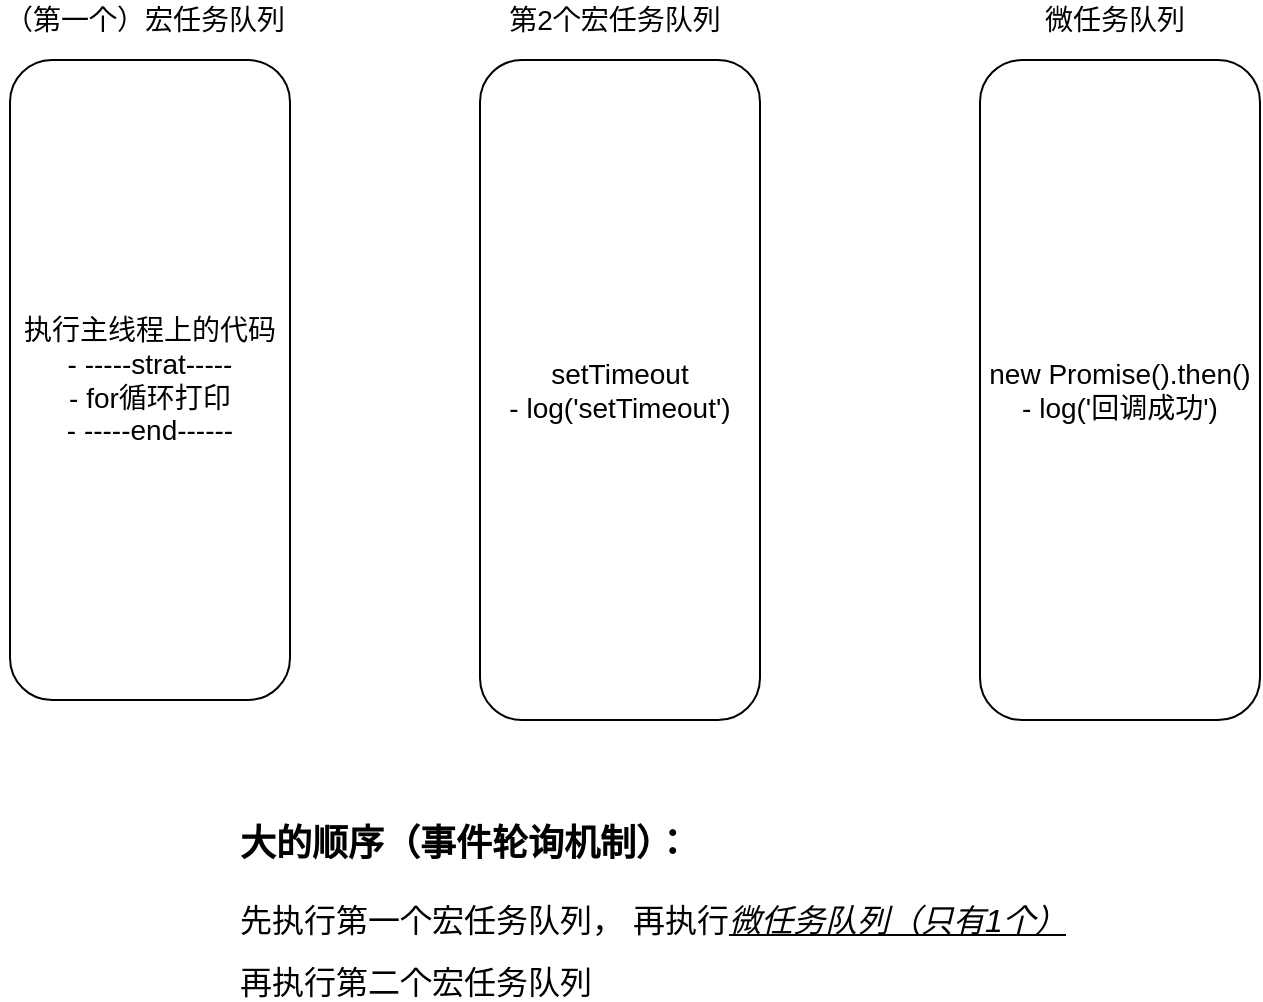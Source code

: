 <mxfile version="13.10.0" type="embed">
    <diagram id="IBZttuGFdzmqNTTNwEcZ" name="Page-1">
        <mxGraphModel dx="894" dy="620" grid="1" gridSize="10" guides="1" tooltips="1" connect="1" arrows="1" fold="1" page="1" pageScale="1" pageWidth="827" pageHeight="1169" math="0" shadow="0">
            <root>
                <mxCell id="0"/>
                <mxCell id="1" parent="0"/>
                <mxCell id="3" value="&lt;font style=&quot;font-size: 14px&quot;&gt;执行主线程上的代码&lt;br&gt;- -----strat-----&lt;br&gt;- for循环打印&lt;br&gt;- -----end------&lt;/font&gt;" style="rounded=1;whiteSpace=wrap;html=1;" vertex="1" parent="1">
                    <mxGeometry x="100" y="130" width="140" height="320" as="geometry"/>
                </mxCell>
                <mxCell id="4" value="&lt;font style=&quot;font-size: 14px&quot;&gt;（第一个）宏任务队列&lt;/font&gt;" style="text;html=1;strokeColor=none;fillColor=none;align=center;verticalAlign=middle;whiteSpace=wrap;rounded=0;" vertex="1" parent="1">
                    <mxGeometry x="95" y="100" width="145" height="20" as="geometry"/>
                </mxCell>
                <mxCell id="9" value="&lt;font style=&quot;font-size: 14px&quot;&gt;setTimeout&lt;br&gt;- log('setTimeout')&lt;/font&gt;" style="rounded=1;whiteSpace=wrap;html=1;" vertex="1" parent="1">
                    <mxGeometry x="335" y="130" width="140" height="330" as="geometry"/>
                </mxCell>
                <mxCell id="10" value="&lt;font style=&quot;font-size: 14px&quot;&gt;第2个宏任务队列&lt;/font&gt;" style="text;html=1;strokeColor=none;fillColor=none;align=center;verticalAlign=middle;whiteSpace=wrap;rounded=0;" vertex="1" parent="1">
                    <mxGeometry x="330" y="100" width="145" height="20" as="geometry"/>
                </mxCell>
                <mxCell id="11" value="&lt;font style=&quot;font-size: 14px&quot;&gt;new Promise().then()&lt;br&gt;- log('回调成功')&lt;br&gt;&lt;/font&gt;" style="rounded=1;whiteSpace=wrap;html=1;" vertex="1" parent="1">
                    <mxGeometry x="585" y="130" width="140" height="330" as="geometry"/>
                </mxCell>
                <mxCell id="12" value="&lt;font style=&quot;font-size: 14px&quot;&gt;微任务队列&lt;/font&gt;" style="text;html=1;strokeColor=none;fillColor=none;align=center;verticalAlign=middle;whiteSpace=wrap;rounded=0;" vertex="1" parent="1">
                    <mxGeometry x="580" y="100" width="145" height="20" as="geometry"/>
                </mxCell>
                <mxCell id="14" value="&lt;h1&gt;&lt;font style=&quot;font-size: 18px&quot;&gt;大的顺序（事件轮询机制）：&lt;/font&gt;&lt;/h1&gt;&lt;p&gt;&lt;font size=&quot;3&quot;&gt;先执行第一个宏任务队列， 再执行&lt;u&gt;&lt;i&gt;微任务队列（只有1个）&lt;/i&gt;&lt;/u&gt;&lt;/font&gt;&lt;/p&gt;&lt;p&gt;&lt;font size=&quot;3&quot;&gt;再执行第二个宏任务队列&lt;/font&gt;&lt;/p&gt;" style="text;html=1;strokeColor=none;fillColor=none;spacing=5;spacingTop=-20;whiteSpace=wrap;overflow=hidden;rounded=0;" vertex="1" parent="1">
                    <mxGeometry x="210" y="500" width="450" height="100" as="geometry"/>
                </mxCell>
            </root>
        </mxGraphModel>
    </diagram>
</mxfile>